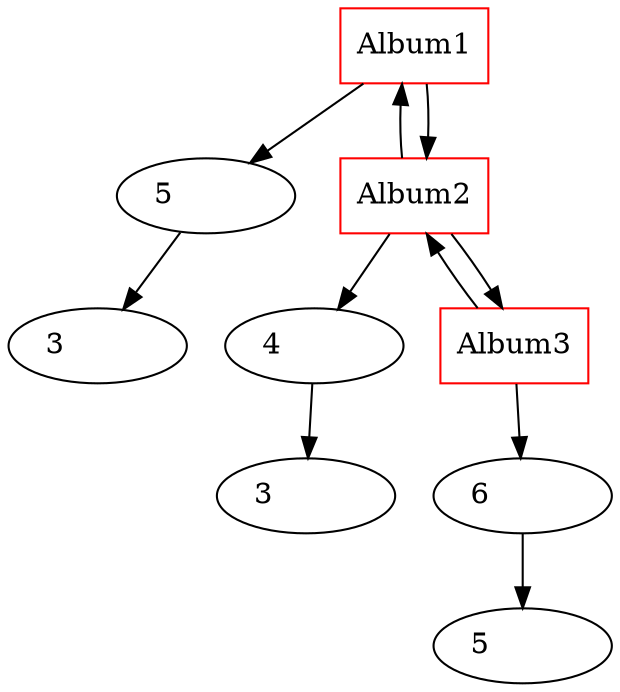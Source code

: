  digraph G {
 rankdir=TB;
 node0 [label="Album1", color="red", shape="rectangle"];
 element00 [label="5         ", shape="ellipse"];
 node0 -> element00 [dir="forward"];
 element00 -> element01 [dir="forward"];
 element01 [label="3         ", shape="ellipse"];
 node1 [label="Album2", color="red", shape="rectangle"];
 element10 [label="4         ", shape="ellipse"];
 node1 -> element10 [dir="forward"];
 element10 -> element11 [dir="forward"];
 element11 [label="3         ", shape="ellipse"];
 node0 -> node1 [dir="back"];
 node0 -> node1 [dir="forward"];
 node2 [label="Album3", color="red", shape="rectangle"];
 element20 [label="6         ", shape="ellipse"];
 node2 -> element20 [dir="forward"];
 element20 -> element21 [dir="forward"];
 element21 [label="5         ", shape="ellipse"];
 node1 -> node2 [dir="back"];
 node1 -> node2 [dir="forward"];
 }
